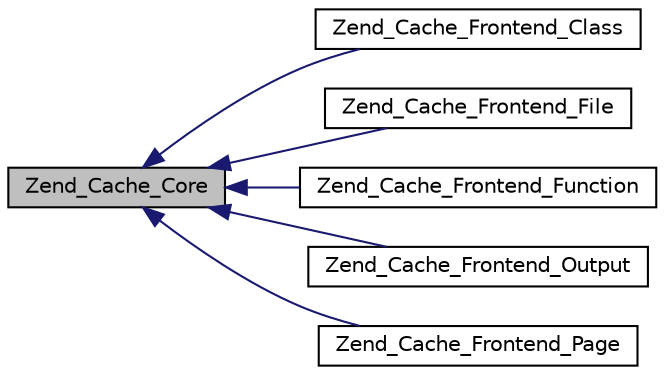digraph G
{
  edge [fontname="Helvetica",fontsize="10",labelfontname="Helvetica",labelfontsize="10"];
  node [fontname="Helvetica",fontsize="10",shape=record];
  rankdir="LR";
  Node1 [label="Zend_Cache_Core",height=0.2,width=0.4,color="black", fillcolor="grey75", style="filled" fontcolor="black"];
  Node1 -> Node2 [dir="back",color="midnightblue",fontsize="10",style="solid",fontname="Helvetica"];
  Node2 [label="Zend_Cache_Frontend_Class",height=0.2,width=0.4,color="black", fillcolor="white", style="filled",URL="$class_zend___cache___frontend___class.html"];
  Node1 -> Node3 [dir="back",color="midnightblue",fontsize="10",style="solid",fontname="Helvetica"];
  Node3 [label="Zend_Cache_Frontend_File",height=0.2,width=0.4,color="black", fillcolor="white", style="filled",URL="$class_zend___cache___frontend___file.html"];
  Node1 -> Node4 [dir="back",color="midnightblue",fontsize="10",style="solid",fontname="Helvetica"];
  Node4 [label="Zend_Cache_Frontend_Function",height=0.2,width=0.4,color="black", fillcolor="white", style="filled",URL="$class_zend___cache___frontend___function.html"];
  Node1 -> Node5 [dir="back",color="midnightblue",fontsize="10",style="solid",fontname="Helvetica"];
  Node5 [label="Zend_Cache_Frontend_Output",height=0.2,width=0.4,color="black", fillcolor="white", style="filled",URL="$class_zend___cache___frontend___output.html"];
  Node1 -> Node6 [dir="back",color="midnightblue",fontsize="10",style="solid",fontname="Helvetica"];
  Node6 [label="Zend_Cache_Frontend_Page",height=0.2,width=0.4,color="black", fillcolor="white", style="filled",URL="$class_zend___cache___frontend___page.html"];
}
